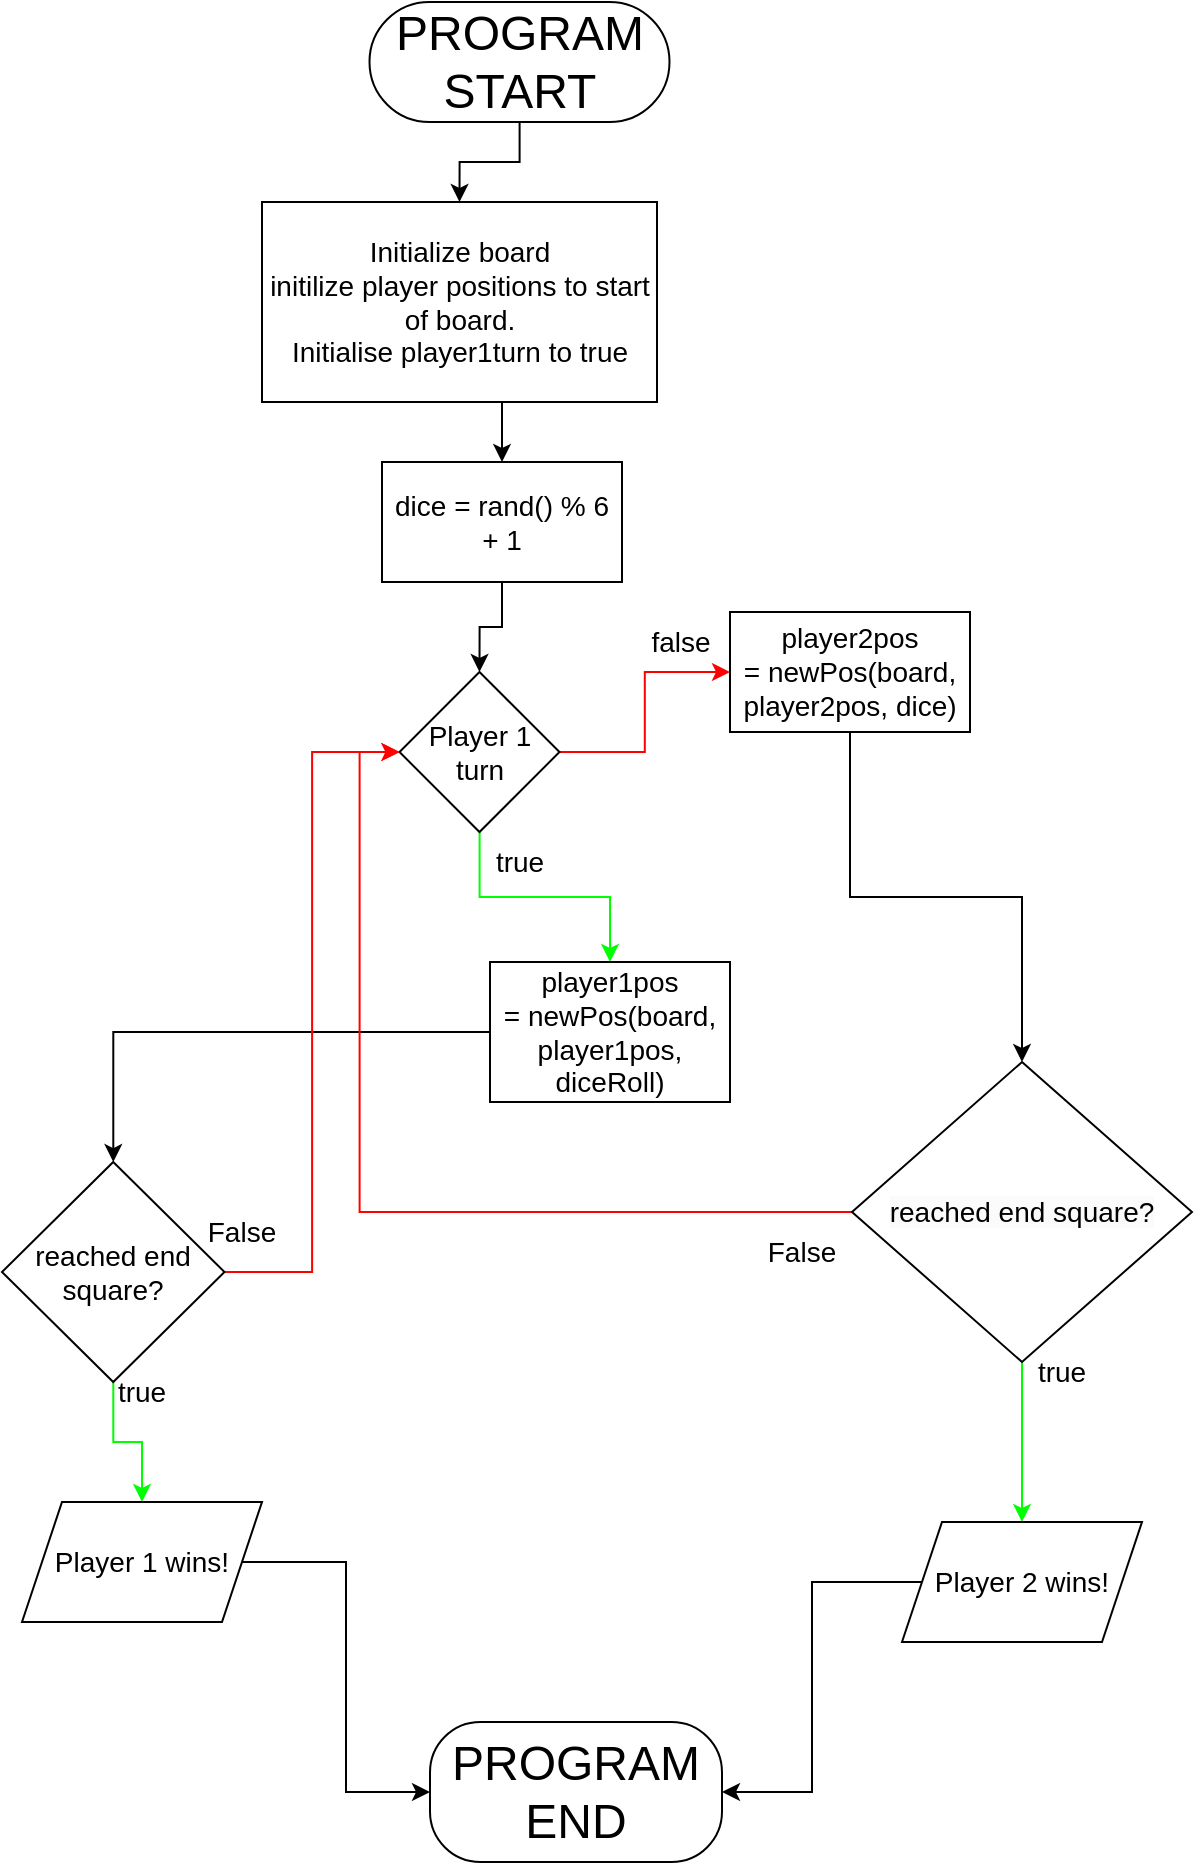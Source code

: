 <mxfile version="20.8.23" type="github"><diagram name="Page-1" id="1lQf6Jyi0XZBTBEHyxB-"><mxGraphModel dx="1043" dy="509" grid="1" gridSize="10" guides="1" tooltips="1" connect="1" arrows="1" fold="1" page="1" pageScale="1" pageWidth="827" pageHeight="1169" math="0" shadow="0"><root><mxCell id="0"/><mxCell id="1" parent="0"/><mxCell id="CZ_52ODSH2LAgq8rtw1o-17" value="" style="edgeStyle=orthogonalEdgeStyle;rounded=0;orthogonalLoop=1;jettySize=auto;html=1;entryX=0.5;entryY=0;entryDx=0;entryDy=0;" edge="1" parent="1" source="CZ_52ODSH2LAgq8rtw1o-13" target="CZ_52ODSH2LAgq8rtw1o-18"><mxGeometry relative="1" as="geometry"><mxPoint x="360" y="160" as="targetPoint"/></mxGeometry></mxCell><mxCell id="CZ_52ODSH2LAgq8rtw1o-13" value="&lt;font style=&quot;font-size: 24px;&quot;&gt;PROGRAM START&lt;/font&gt;" style="rounded=1;whiteSpace=wrap;html=1;arcSize=50;" vertex="1" parent="1"><mxGeometry x="323.75" y="10" width="150" height="60" as="geometry"/></mxCell><mxCell id="CZ_52ODSH2LAgq8rtw1o-27" style="edgeStyle=orthogonalEdgeStyle;rounded=0;orthogonalLoop=1;jettySize=auto;html=1;entryX=0.5;entryY=0;entryDx=0;entryDy=0;" edge="1" parent="1" source="CZ_52ODSH2LAgq8rtw1o-18" target="CZ_52ODSH2LAgq8rtw1o-26"><mxGeometry relative="1" as="geometry"><Array as="points"><mxPoint x="389" y="200"/><mxPoint x="414" y="200"/></Array></mxGeometry></mxCell><mxCell id="CZ_52ODSH2LAgq8rtw1o-18" value="&lt;font style=&quot;font-size: 14px;&quot;&gt;Initialize board&lt;br&gt;initilize player positions to start of board.&lt;br&gt;Initialise player1turn to true&lt;/font&gt;" style="rounded=0;whiteSpace=wrap;html=1;" vertex="1" parent="1"><mxGeometry x="270" y="110" width="197.5" height="100" as="geometry"/></mxCell><mxCell id="CZ_52ODSH2LAgq8rtw1o-22" style="edgeStyle=orthogonalEdgeStyle;rounded=0;orthogonalLoop=1;jettySize=auto;html=1;entryX=0.5;entryY=0;entryDx=0;entryDy=0;fillColor=#00FF00;strokeColor=#00FF00;" edge="1" parent="1" source="CZ_52ODSH2LAgq8rtw1o-19" target="CZ_52ODSH2LAgq8rtw1o-21"><mxGeometry relative="1" as="geometry"/></mxCell><mxCell id="CZ_52ODSH2LAgq8rtw1o-31" style="edgeStyle=orthogonalEdgeStyle;rounded=0;orthogonalLoop=1;jettySize=auto;html=1;entryX=0;entryY=0.5;entryDx=0;entryDy=0;fillColor=#FFFFFF;strokeColor=#FF0000;" edge="1" parent="1" source="CZ_52ODSH2LAgq8rtw1o-19" target="CZ_52ODSH2LAgq8rtw1o-30"><mxGeometry relative="1" as="geometry"/></mxCell><mxCell id="CZ_52ODSH2LAgq8rtw1o-19" value="&lt;font style=&quot;font-size: 14px;&quot;&gt;Player 1 turn&lt;/font&gt;" style="rhombus;whiteSpace=wrap;html=1;rounded=0;" vertex="1" parent="1"><mxGeometry x="338.75" y="345" width="80" height="80" as="geometry"/></mxCell><mxCell id="CZ_52ODSH2LAgq8rtw1o-34" style="edgeStyle=orthogonalEdgeStyle;rounded=0;orthogonalLoop=1;jettySize=auto;html=1;" edge="1" parent="1" source="CZ_52ODSH2LAgq8rtw1o-21" target="CZ_52ODSH2LAgq8rtw1o-36"><mxGeometry relative="1" as="geometry"><mxPoint x="403.75" y="510" as="targetPoint"/></mxGeometry></mxCell><mxCell id="CZ_52ODSH2LAgq8rtw1o-21" value="&lt;font style=&quot;font-size: 14px;&quot;&gt;player1pos =&amp;nbsp;newPos(board, player1pos, diceRoll)&lt;/font&gt;" style="whiteSpace=wrap;html=1;rounded=0;" vertex="1" parent="1"><mxGeometry x="384" y="490" width="120" height="70" as="geometry"/></mxCell><mxCell id="CZ_52ODSH2LAgq8rtw1o-28" style="edgeStyle=orthogonalEdgeStyle;rounded=0;orthogonalLoop=1;jettySize=auto;html=1;entryX=0.5;entryY=0;entryDx=0;entryDy=0;" edge="1" parent="1" source="CZ_52ODSH2LAgq8rtw1o-26" target="CZ_52ODSH2LAgq8rtw1o-19"><mxGeometry relative="1" as="geometry"/></mxCell><mxCell id="CZ_52ODSH2LAgq8rtw1o-26" value="&lt;font style=&quot;font-size: 14px;&quot;&gt;dice = rand() % 6 + 1&lt;/font&gt;" style="whiteSpace=wrap;html=1;rounded=0;" vertex="1" parent="1"><mxGeometry x="330" y="240" width="120" height="60" as="geometry"/></mxCell><mxCell id="CZ_52ODSH2LAgq8rtw1o-29" value="&lt;font style=&quot;font-size: 14px;&quot;&gt;true&lt;/font&gt;" style="text;html=1;strokeColor=none;fillColor=none;align=center;verticalAlign=middle;whiteSpace=wrap;rounded=0;" vertex="1" parent="1"><mxGeometry x="368.75" y="425" width="60" height="30" as="geometry"/></mxCell><mxCell id="CZ_52ODSH2LAgq8rtw1o-38" style="edgeStyle=orthogonalEdgeStyle;rounded=0;orthogonalLoop=1;jettySize=auto;html=1;" edge="1" parent="1" source="CZ_52ODSH2LAgq8rtw1o-30" target="CZ_52ODSH2LAgq8rtw1o-37"><mxGeometry relative="1" as="geometry"/></mxCell><mxCell id="CZ_52ODSH2LAgq8rtw1o-30" value="&lt;font style=&quot;font-size: 14px;&quot;&gt;player2pos =&amp;nbsp;newPos(board, player2pos, dice)&lt;/font&gt;" style="whiteSpace=wrap;html=1;rounded=0;" vertex="1" parent="1"><mxGeometry x="504" y="315" width="120" height="60" as="geometry"/></mxCell><mxCell id="CZ_52ODSH2LAgq8rtw1o-32" value="&lt;font style=&quot;font-size: 14px;&quot;&gt;false&lt;/font&gt;" style="text;html=1;align=center;verticalAlign=middle;resizable=0;points=[];autosize=1;strokeColor=none;fillColor=none;" vertex="1" parent="1"><mxGeometry x="454" y="315" width="50" height="30" as="geometry"/></mxCell><mxCell id="CZ_52ODSH2LAgq8rtw1o-39" style="edgeStyle=orthogonalEdgeStyle;rounded=0;orthogonalLoop=1;jettySize=auto;html=1;entryX=0;entryY=0.5;entryDx=0;entryDy=0;strokeColor=#FF0000;" edge="1" parent="1" source="CZ_52ODSH2LAgq8rtw1o-36" target="CZ_52ODSH2LAgq8rtw1o-19"><mxGeometry relative="1" as="geometry"/></mxCell><mxCell id="CZ_52ODSH2LAgq8rtw1o-51" style="edgeStyle=orthogonalEdgeStyle;rounded=0;orthogonalLoop=1;jettySize=auto;html=1;entryX=0.5;entryY=0;entryDx=0;entryDy=0;strokeColor=#00FF00;fillColor=#00FF00;" edge="1" parent="1" source="CZ_52ODSH2LAgq8rtw1o-36" target="CZ_52ODSH2LAgq8rtw1o-49"><mxGeometry relative="1" as="geometry"/></mxCell><mxCell id="CZ_52ODSH2LAgq8rtw1o-36" value="&lt;font style=&quot;font-size: 14px;&quot;&gt;reached end square?&lt;/font&gt;" style="rhombus;whiteSpace=wrap;html=1;" vertex="1" parent="1"><mxGeometry x="140" y="590" width="111.25" height="110" as="geometry"/></mxCell><mxCell id="CZ_52ODSH2LAgq8rtw1o-40" style="edgeStyle=orthogonalEdgeStyle;rounded=0;orthogonalLoop=1;jettySize=auto;html=1;entryX=0;entryY=0.5;entryDx=0;entryDy=0;strokeColor=#FF0000;" edge="1" parent="1" source="CZ_52ODSH2LAgq8rtw1o-37" target="CZ_52ODSH2LAgq8rtw1o-19"><mxGeometry relative="1" as="geometry"/></mxCell><mxCell id="CZ_52ODSH2LAgq8rtw1o-50" style="edgeStyle=orthogonalEdgeStyle;rounded=0;orthogonalLoop=1;jettySize=auto;html=1;entryX=0.5;entryY=0;entryDx=0;entryDy=0;strokeColor=#00FF00;fillColor=#00FF00;" edge="1" parent="1" source="CZ_52ODSH2LAgq8rtw1o-37" target="CZ_52ODSH2LAgq8rtw1o-48"><mxGeometry relative="1" as="geometry"/></mxCell><mxCell id="CZ_52ODSH2LAgq8rtw1o-37" value="&lt;font style=&quot;font-size: 14px;&quot;&gt;&lt;span style=&quot;color: rgb(0, 0, 0); font-family: Helvetica; font-style: normal; font-variant-ligatures: normal; font-variant-caps: normal; font-weight: 400; letter-spacing: normal; orphans: 2; text-align: center; text-indent: 0px; text-transform: none; widows: 2; word-spacing: 0px; -webkit-text-stroke-width: 0px; background-color: rgb(251, 251, 251); text-decoration-thickness: initial; text-decoration-style: initial; text-decoration-color: initial; float: none; display: inline !important;&quot;&gt;reached end square?&lt;/span&gt;&lt;br&gt;&lt;/font&gt;" style="rhombus;whiteSpace=wrap;html=1;" vertex="1" parent="1"><mxGeometry x="565" y="540" width="170" height="150" as="geometry"/></mxCell><mxCell id="CZ_52ODSH2LAgq8rtw1o-44" value="&lt;font style=&quot;font-size: 14px;&quot;&gt;False&lt;/font&gt;" style="text;html=1;strokeColor=none;fillColor=none;align=center;verticalAlign=middle;whiteSpace=wrap;rounded=0;" vertex="1" parent="1"><mxGeometry x="510" y="620" width="60" height="30" as="geometry"/></mxCell><mxCell id="CZ_52ODSH2LAgq8rtw1o-45" value="&lt;font style=&quot;font-size: 14px;&quot;&gt;False&lt;/font&gt;" style="text;html=1;strokeColor=none;fillColor=none;align=center;verticalAlign=middle;whiteSpace=wrap;rounded=0;" vertex="1" parent="1"><mxGeometry x="230" y="610" width="60" height="30" as="geometry"/></mxCell><mxCell id="CZ_52ODSH2LAgq8rtw1o-54" style="edgeStyle=orthogonalEdgeStyle;rounded=0;orthogonalLoop=1;jettySize=auto;html=1;entryX=1;entryY=0.5;entryDx=0;entryDy=0;strokeColor=#000000;fillColor=#00FF00;" edge="1" parent="1" source="CZ_52ODSH2LAgq8rtw1o-48" target="CZ_52ODSH2LAgq8rtw1o-52"><mxGeometry relative="1" as="geometry"/></mxCell><mxCell id="CZ_52ODSH2LAgq8rtw1o-48" value="&lt;font style=&quot;font-size: 14px;&quot;&gt;Player 2 wins!&lt;/font&gt;" style="shape=parallelogram;perimeter=parallelogramPerimeter;whiteSpace=wrap;html=1;fixedSize=1;" vertex="1" parent="1"><mxGeometry x="590" y="770" width="120" height="60" as="geometry"/></mxCell><mxCell id="CZ_52ODSH2LAgq8rtw1o-53" style="edgeStyle=orthogonalEdgeStyle;rounded=0;orthogonalLoop=1;jettySize=auto;html=1;entryX=0;entryY=0.5;entryDx=0;entryDy=0;strokeColor=#000000;fillColor=#00FF00;" edge="1" parent="1" source="CZ_52ODSH2LAgq8rtw1o-49" target="CZ_52ODSH2LAgq8rtw1o-52"><mxGeometry relative="1" as="geometry"/></mxCell><mxCell id="CZ_52ODSH2LAgq8rtw1o-49" value="&lt;font style=&quot;font-size: 14px;&quot;&gt;Player 1 wins!&lt;/font&gt;" style="shape=parallelogram;perimeter=parallelogramPerimeter;whiteSpace=wrap;html=1;fixedSize=1;" vertex="1" parent="1"><mxGeometry x="150" y="760" width="120" height="60" as="geometry"/></mxCell><mxCell id="CZ_52ODSH2LAgq8rtw1o-52" value="&lt;font style=&quot;font-size: 24px;&quot;&gt;PROGRAM END&lt;/font&gt;" style="rounded=1;whiteSpace=wrap;html=1;arcSize=36;" vertex="1" parent="1"><mxGeometry x="354" y="870" width="146" height="70" as="geometry"/></mxCell><mxCell id="CZ_52ODSH2LAgq8rtw1o-55" value="&lt;font style=&quot;font-size: 14px;&quot;&gt;true&lt;/font&gt;" style="text;html=1;strokeColor=none;fillColor=none;align=center;verticalAlign=middle;whiteSpace=wrap;rounded=0;" vertex="1" parent="1"><mxGeometry x="640" y="680" width="60" height="30" as="geometry"/></mxCell><mxCell id="CZ_52ODSH2LAgq8rtw1o-56" value="&lt;font style=&quot;font-size: 14px;&quot;&gt;true&lt;/font&gt;" style="text;html=1;strokeColor=none;fillColor=none;align=center;verticalAlign=middle;whiteSpace=wrap;rounded=0;" vertex="1" parent="1"><mxGeometry x="180" y="690" width="60" height="30" as="geometry"/></mxCell></root></mxGraphModel></diagram></mxfile>